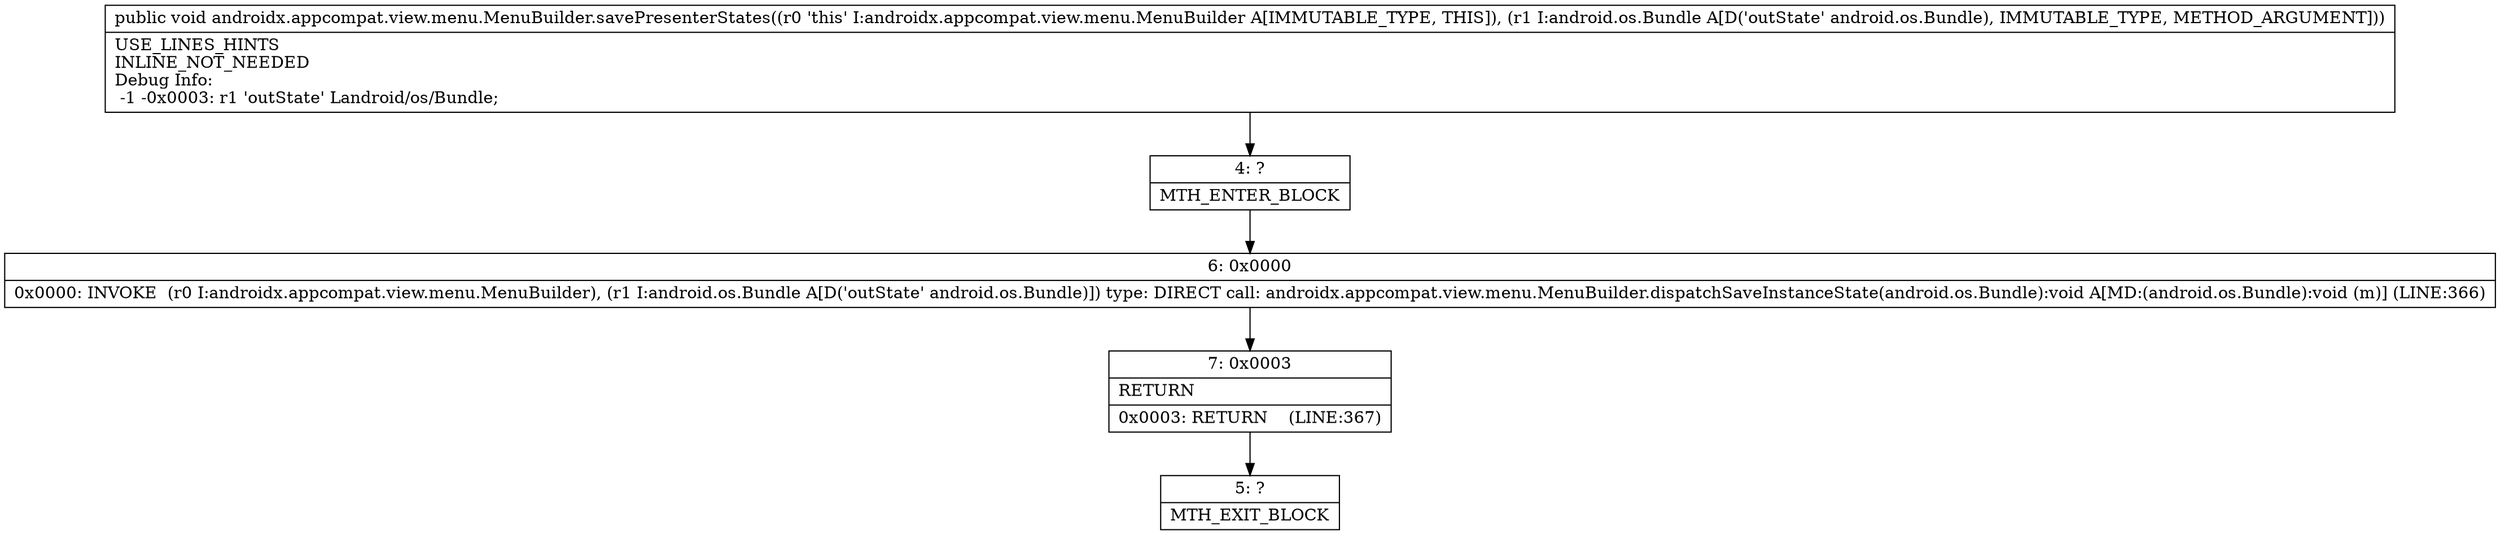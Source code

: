 digraph "CFG forandroidx.appcompat.view.menu.MenuBuilder.savePresenterStates(Landroid\/os\/Bundle;)V" {
Node_4 [shape=record,label="{4\:\ ?|MTH_ENTER_BLOCK\l}"];
Node_6 [shape=record,label="{6\:\ 0x0000|0x0000: INVOKE  (r0 I:androidx.appcompat.view.menu.MenuBuilder), (r1 I:android.os.Bundle A[D('outState' android.os.Bundle)]) type: DIRECT call: androidx.appcompat.view.menu.MenuBuilder.dispatchSaveInstanceState(android.os.Bundle):void A[MD:(android.os.Bundle):void (m)] (LINE:366)\l}"];
Node_7 [shape=record,label="{7\:\ 0x0003|RETURN\l|0x0003: RETURN    (LINE:367)\l}"];
Node_5 [shape=record,label="{5\:\ ?|MTH_EXIT_BLOCK\l}"];
MethodNode[shape=record,label="{public void androidx.appcompat.view.menu.MenuBuilder.savePresenterStates((r0 'this' I:androidx.appcompat.view.menu.MenuBuilder A[IMMUTABLE_TYPE, THIS]), (r1 I:android.os.Bundle A[D('outState' android.os.Bundle), IMMUTABLE_TYPE, METHOD_ARGUMENT]))  | USE_LINES_HINTS\lINLINE_NOT_NEEDED\lDebug Info:\l  \-1 \-0x0003: r1 'outState' Landroid\/os\/Bundle;\l}"];
MethodNode -> Node_4;Node_4 -> Node_6;
Node_6 -> Node_7;
Node_7 -> Node_5;
}

